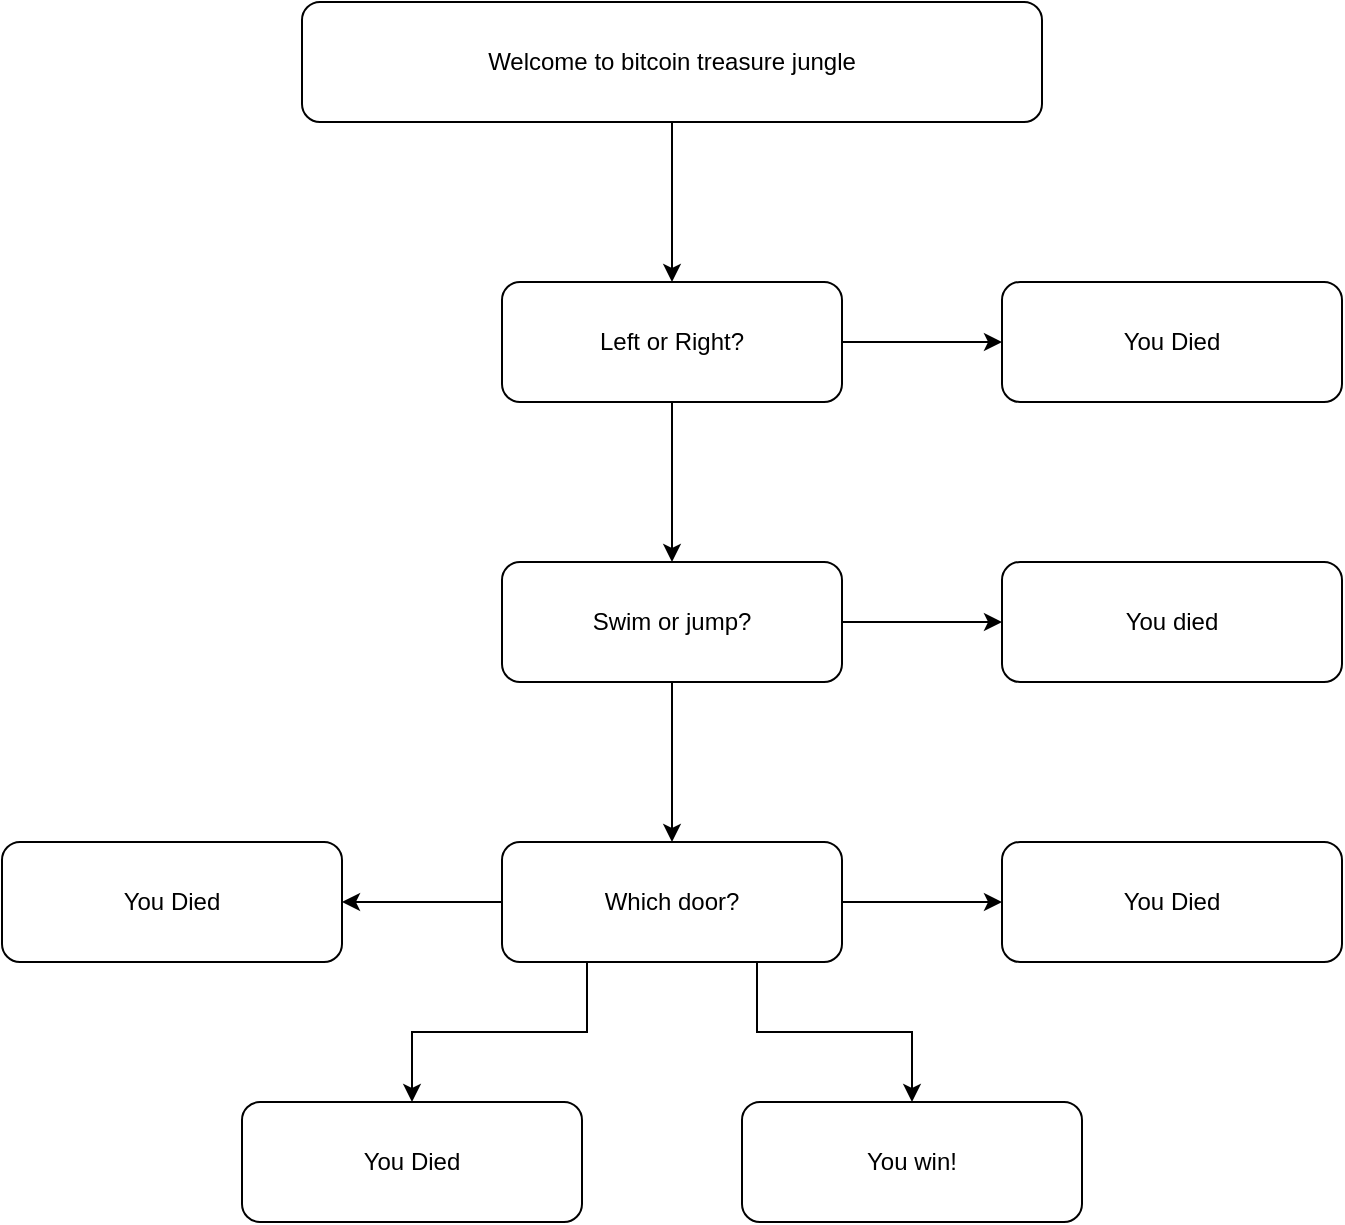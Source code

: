 <mxfile version="21.3.5" type="github">
  <diagram name="Page-1" id="M2o_wBl9OTKpIHn7ixOW">
    <mxGraphModel dx="1672" dy="808" grid="1" gridSize="10" guides="1" tooltips="1" connect="1" arrows="1" fold="1" page="1" pageScale="1" pageWidth="827" pageHeight="1169" math="0" shadow="0">
      <root>
        <mxCell id="0" />
        <mxCell id="1" parent="0" />
        <mxCell id="SkhgI5dMfUAVZijfdKXg-3" value="" style="edgeStyle=orthogonalEdgeStyle;rounded=0;orthogonalLoop=1;jettySize=auto;html=1;" edge="1" parent="1" source="SkhgI5dMfUAVZijfdKXg-1" target="SkhgI5dMfUAVZijfdKXg-2">
          <mxGeometry relative="1" as="geometry" />
        </mxCell>
        <mxCell id="SkhgI5dMfUAVZijfdKXg-1" value="Welcome to bitcoin treasure jungle" style="rounded=1;whiteSpace=wrap;html=1;" vertex="1" parent="1">
          <mxGeometry x="240" y="30" width="370" height="60" as="geometry" />
        </mxCell>
        <mxCell id="SkhgI5dMfUAVZijfdKXg-5" value="" style="edgeStyle=orthogonalEdgeStyle;rounded=0;orthogonalLoop=1;jettySize=auto;html=1;" edge="1" parent="1" source="SkhgI5dMfUAVZijfdKXg-2" target="SkhgI5dMfUAVZijfdKXg-4">
          <mxGeometry relative="1" as="geometry" />
        </mxCell>
        <mxCell id="SkhgI5dMfUAVZijfdKXg-7" value="" style="edgeStyle=orthogonalEdgeStyle;rounded=0;orthogonalLoop=1;jettySize=auto;html=1;" edge="1" parent="1" source="SkhgI5dMfUAVZijfdKXg-2" target="SkhgI5dMfUAVZijfdKXg-6">
          <mxGeometry relative="1" as="geometry" />
        </mxCell>
        <mxCell id="SkhgI5dMfUAVZijfdKXg-2" value="Left or Right?" style="rounded=1;whiteSpace=wrap;html=1;" vertex="1" parent="1">
          <mxGeometry x="340" y="170" width="170" height="60" as="geometry" />
        </mxCell>
        <mxCell id="SkhgI5dMfUAVZijfdKXg-4" value="You Died" style="rounded=1;whiteSpace=wrap;html=1;" vertex="1" parent="1">
          <mxGeometry x="590" y="170" width="170" height="60" as="geometry" />
        </mxCell>
        <mxCell id="SkhgI5dMfUAVZijfdKXg-9" value="" style="edgeStyle=orthogonalEdgeStyle;rounded=0;orthogonalLoop=1;jettySize=auto;html=1;" edge="1" parent="1" source="SkhgI5dMfUAVZijfdKXg-6" target="SkhgI5dMfUAVZijfdKXg-8">
          <mxGeometry relative="1" as="geometry" />
        </mxCell>
        <mxCell id="SkhgI5dMfUAVZijfdKXg-11" value="" style="edgeStyle=orthogonalEdgeStyle;rounded=0;orthogonalLoop=1;jettySize=auto;html=1;" edge="1" parent="1" source="SkhgI5dMfUAVZijfdKXg-6" target="SkhgI5dMfUAVZijfdKXg-10">
          <mxGeometry relative="1" as="geometry" />
        </mxCell>
        <mxCell id="SkhgI5dMfUAVZijfdKXg-6" value="Swim or jump?" style="rounded=1;whiteSpace=wrap;html=1;" vertex="1" parent="1">
          <mxGeometry x="340" y="310" width="170" height="60" as="geometry" />
        </mxCell>
        <mxCell id="SkhgI5dMfUAVZijfdKXg-8" value="You died" style="rounded=1;whiteSpace=wrap;html=1;" vertex="1" parent="1">
          <mxGeometry x="590" y="310" width="170" height="60" as="geometry" />
        </mxCell>
        <mxCell id="SkhgI5dMfUAVZijfdKXg-13" value="" style="edgeStyle=orthogonalEdgeStyle;rounded=0;orthogonalLoop=1;jettySize=auto;html=1;" edge="1" parent="1" source="SkhgI5dMfUAVZijfdKXg-10" target="SkhgI5dMfUAVZijfdKXg-12">
          <mxGeometry relative="1" as="geometry" />
        </mxCell>
        <mxCell id="SkhgI5dMfUAVZijfdKXg-15" value="" style="edgeStyle=orthogonalEdgeStyle;rounded=0;orthogonalLoop=1;jettySize=auto;html=1;" edge="1" parent="1" source="SkhgI5dMfUAVZijfdKXg-10" target="SkhgI5dMfUAVZijfdKXg-14">
          <mxGeometry relative="1" as="geometry" />
        </mxCell>
        <mxCell id="SkhgI5dMfUAVZijfdKXg-21" style="edgeStyle=orthogonalEdgeStyle;rounded=0;orthogonalLoop=1;jettySize=auto;html=1;exitX=0.25;exitY=1;exitDx=0;exitDy=0;entryX=0.5;entryY=0;entryDx=0;entryDy=0;" edge="1" parent="1" source="SkhgI5dMfUAVZijfdKXg-10" target="SkhgI5dMfUAVZijfdKXg-16">
          <mxGeometry relative="1" as="geometry" />
        </mxCell>
        <mxCell id="SkhgI5dMfUAVZijfdKXg-22" style="edgeStyle=orthogonalEdgeStyle;rounded=0;orthogonalLoop=1;jettySize=auto;html=1;exitX=0.75;exitY=1;exitDx=0;exitDy=0;entryX=0.5;entryY=0;entryDx=0;entryDy=0;" edge="1" parent="1" source="SkhgI5dMfUAVZijfdKXg-10" target="SkhgI5dMfUAVZijfdKXg-19">
          <mxGeometry relative="1" as="geometry" />
        </mxCell>
        <mxCell id="SkhgI5dMfUAVZijfdKXg-10" value="Which door?" style="rounded=1;whiteSpace=wrap;html=1;" vertex="1" parent="1">
          <mxGeometry x="340" y="450" width="170" height="60" as="geometry" />
        </mxCell>
        <mxCell id="SkhgI5dMfUAVZijfdKXg-12" value="You Died" style="rounded=1;whiteSpace=wrap;html=1;" vertex="1" parent="1">
          <mxGeometry x="90" y="450" width="170" height="60" as="geometry" />
        </mxCell>
        <mxCell id="SkhgI5dMfUAVZijfdKXg-14" value="You Died" style="rounded=1;whiteSpace=wrap;html=1;" vertex="1" parent="1">
          <mxGeometry x="590" y="450" width="170" height="60" as="geometry" />
        </mxCell>
        <mxCell id="SkhgI5dMfUAVZijfdKXg-16" value="You Died" style="rounded=1;whiteSpace=wrap;html=1;" vertex="1" parent="1">
          <mxGeometry x="210" y="580" width="170" height="60" as="geometry" />
        </mxCell>
        <mxCell id="SkhgI5dMfUAVZijfdKXg-19" value="You win!" style="rounded=1;whiteSpace=wrap;html=1;" vertex="1" parent="1">
          <mxGeometry x="460" y="580" width="170" height="60" as="geometry" />
        </mxCell>
      </root>
    </mxGraphModel>
  </diagram>
</mxfile>

